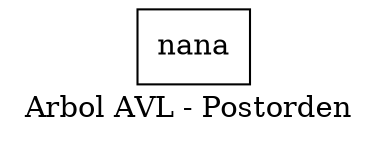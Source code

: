 digraph arbolpostorden {
node [shape = record];
rankdir=LR;
nodo0[label="nana"];
nodo0;
label = "Arbol AVL - Postorden "
}
